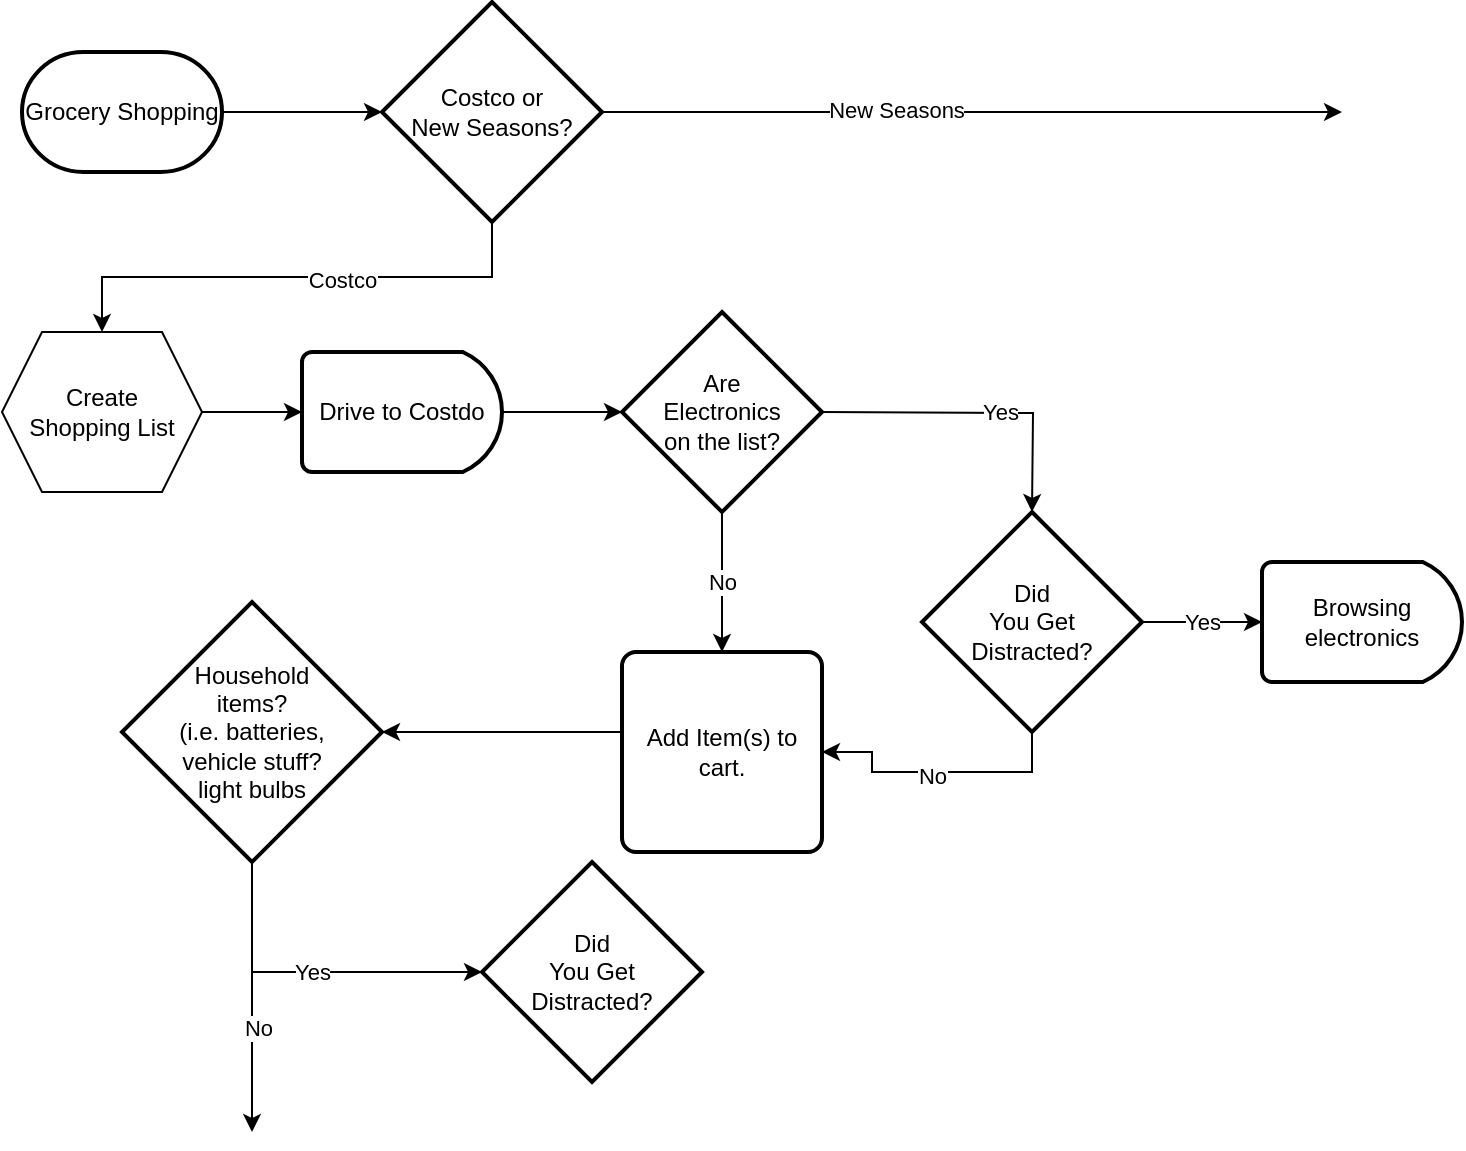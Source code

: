 <mxfile version="21.1.5" type="github">
  <diagram name="Page-1" id="edf60f1a-56cd-e834-aa8a-f176f3a09ee4">
    <mxGraphModel dx="1050" dy="1333" grid="1" gridSize="10" guides="1" tooltips="1" connect="1" arrows="1" fold="1" page="1" pageScale="1" pageWidth="1100" pageHeight="850" background="none" math="0" shadow="0">
      <root>
        <mxCell id="0" />
        <mxCell id="1" parent="0" />
        <mxCell id="60e70716793133e9-35" value="No" style="edgeStyle=orthogonalEdgeStyle;rounded=0;html=1;labelBackgroundColor=none;startSize=5;endArrow=classicThin;endFill=1;endSize=5;jettySize=auto;orthogonalLoop=1;strokeWidth=1;fontFamily=Verdana;fontSize=8" parent="1" source="60e70716793133e9-7" edge="1">
          <mxGeometry x="-1" y="-10" relative="1" as="geometry">
            <mxPoint x="440" y="320" as="targetPoint" />
            <Array as="points" />
            <mxPoint as="offset" />
          </mxGeometry>
        </mxCell>
        <mxCell id="yNIfGoefYe46fEr91YX2-5" style="edgeStyle=orthogonalEdgeStyle;rounded=0;orthogonalLoop=1;jettySize=auto;html=1;exitX=1;exitY=0.5;exitDx=0;exitDy=0;exitPerimeter=0;" edge="1" parent="1" source="yNIfGoefYe46fEr91YX2-1">
          <mxGeometry relative="1" as="geometry">
            <mxPoint x="200" y="50" as="targetPoint" />
          </mxGeometry>
        </mxCell>
        <mxCell id="yNIfGoefYe46fEr91YX2-1" value="Grocery Shopping" style="strokeWidth=2;html=1;shape=mxgraph.flowchart.terminator;whiteSpace=wrap;" vertex="1" parent="1">
          <mxGeometry x="20" y="20" width="100" height="60" as="geometry" />
        </mxCell>
        <mxCell id="yNIfGoefYe46fEr91YX2-7" style="edgeStyle=orthogonalEdgeStyle;rounded=0;orthogonalLoop=1;jettySize=auto;html=1;exitX=1;exitY=0.5;exitDx=0;exitDy=0;" edge="1" parent="1">
          <mxGeometry relative="1" as="geometry">
            <mxPoint x="680" y="50" as="targetPoint" />
            <mxPoint x="300" y="50" as="sourcePoint" />
            <Array as="points">
              <mxPoint x="680" y="50" />
            </Array>
          </mxGeometry>
        </mxCell>
        <mxCell id="yNIfGoefYe46fEr91YX2-9" value="New Seasons" style="edgeLabel;html=1;align=center;verticalAlign=middle;resizable=0;points=[];" vertex="1" connectable="0" parent="yNIfGoefYe46fEr91YX2-7">
          <mxGeometry x="-0.174" y="1" relative="1" as="geometry">
            <mxPoint as="offset" />
          </mxGeometry>
        </mxCell>
        <mxCell id="yNIfGoefYe46fEr91YX2-12" style="edgeStyle=orthogonalEdgeStyle;rounded=0;orthogonalLoop=1;jettySize=auto;html=1;exitX=1;exitY=0.5;exitDx=0;exitDy=0;" edge="1" parent="1" source="yNIfGoefYe46fEr91YX2-11" target="yNIfGoefYe46fEr91YX2-13">
          <mxGeometry relative="1" as="geometry">
            <mxPoint x="160" y="200" as="targetPoint" />
          </mxGeometry>
        </mxCell>
        <mxCell id="yNIfGoefYe46fEr91YX2-11" value="Create &lt;br&gt;Shopping List" style="shape=hexagon;perimeter=hexagonPerimeter2;whiteSpace=wrap;html=1;fixedSize=1;" vertex="1" parent="1">
          <mxGeometry x="10" y="160" width="100" height="80" as="geometry" />
        </mxCell>
        <mxCell id="yNIfGoefYe46fEr91YX2-14" style="edgeStyle=orthogonalEdgeStyle;rounded=0;orthogonalLoop=1;jettySize=auto;html=1;exitX=1;exitY=0.5;exitDx=0;exitDy=0;exitPerimeter=0;" edge="1" parent="1" source="yNIfGoefYe46fEr91YX2-13">
          <mxGeometry relative="1" as="geometry">
            <mxPoint x="320" y="200" as="targetPoint" />
          </mxGeometry>
        </mxCell>
        <mxCell id="yNIfGoefYe46fEr91YX2-13" value="Drive to Costdo" style="strokeWidth=2;html=1;shape=mxgraph.flowchart.delay;whiteSpace=wrap;" vertex="1" parent="1">
          <mxGeometry x="160" y="170" width="100" height="60" as="geometry" />
        </mxCell>
        <mxCell id="yNIfGoefYe46fEr91YX2-16" style="edgeStyle=orthogonalEdgeStyle;rounded=0;orthogonalLoop=1;jettySize=auto;html=1;exitX=1;exitY=0.5;exitDx=0;exitDy=0;entryX=0.5;entryY=0;entryDx=0;entryDy=0;" edge="1" parent="1">
          <mxGeometry relative="1" as="geometry">
            <mxPoint x="525" y="250" as="targetPoint" />
            <mxPoint x="420" y="200" as="sourcePoint" />
          </mxGeometry>
        </mxCell>
        <mxCell id="yNIfGoefYe46fEr91YX2-18" value="Yes" style="edgeLabel;html=1;align=center;verticalAlign=middle;resizable=0;points=[];" vertex="1" connectable="0" parent="yNIfGoefYe46fEr91YX2-16">
          <mxGeometry x="0.142" y="1" relative="1" as="geometry">
            <mxPoint as="offset" />
          </mxGeometry>
        </mxCell>
        <mxCell id="yNIfGoefYe46fEr91YX2-28" value="No" style="edgeStyle=orthogonalEdgeStyle;rounded=0;orthogonalLoop=1;jettySize=auto;html=1;exitX=0.5;exitY=1;exitDx=0;exitDy=0;entryX=0.5;entryY=0;entryDx=0;entryDy=0;" edge="1" parent="1" target="yNIfGoefYe46fEr91YX2-27">
          <mxGeometry relative="1" as="geometry">
            <mxPoint x="370" y="250" as="sourcePoint" />
            <Array as="points">
              <mxPoint x="370" y="290" />
              <mxPoint x="370" y="290" />
            </Array>
          </mxGeometry>
        </mxCell>
        <mxCell id="yNIfGoefYe46fEr91YX2-21" style="edgeStyle=orthogonalEdgeStyle;rounded=0;orthogonalLoop=1;jettySize=auto;html=1;exitX=0.5;exitY=0;exitDx=0;exitDy=0;" edge="1" parent="1">
          <mxGeometry relative="1" as="geometry">
            <mxPoint x="525" y="250" as="targetPoint" />
            <mxPoint x="525" y="250" as="sourcePoint" />
          </mxGeometry>
        </mxCell>
        <mxCell id="yNIfGoefYe46fEr91YX2-22" value="Yes" style="edgeStyle=orthogonalEdgeStyle;rounded=0;orthogonalLoop=1;jettySize=auto;html=1;exitX=1;exitY=0.5;exitDx=0;exitDy=0;" edge="1" parent="1">
          <mxGeometry relative="1" as="geometry">
            <mxPoint x="640" y="305" as="targetPoint" />
            <mxPoint x="580" y="305" as="sourcePoint" />
          </mxGeometry>
        </mxCell>
        <mxCell id="yNIfGoefYe46fEr91YX2-24" style="edgeStyle=orthogonalEdgeStyle;rounded=0;orthogonalLoop=1;jettySize=auto;html=1;exitX=0;exitY=0.5;exitDx=0;exitDy=0;" edge="1" parent="1">
          <mxGeometry relative="1" as="geometry">
            <mxPoint x="200" y="360" as="targetPoint" />
            <mxPoint x="320" y="360" as="sourcePoint" />
          </mxGeometry>
        </mxCell>
        <mxCell id="yNIfGoefYe46fEr91YX2-36" value="Yes" style="edgeStyle=orthogonalEdgeStyle;rounded=0;orthogonalLoop=1;jettySize=auto;html=1;exitX=0.5;exitY=1;exitDx=0;exitDy=0;exitPerimeter=0;" edge="1" parent="1" source="yNIfGoefYe46fEr91YX2-26">
          <mxGeometry relative="1" as="geometry">
            <mxPoint x="250" y="480" as="targetPoint" />
            <Array as="points">
              <mxPoint x="135" y="480" />
            </Array>
          </mxGeometry>
        </mxCell>
        <mxCell id="yNIfGoefYe46fEr91YX2-37" style="edgeStyle=orthogonalEdgeStyle;rounded=0;orthogonalLoop=1;jettySize=auto;html=1;exitX=0.5;exitY=1;exitDx=0;exitDy=0;exitPerimeter=0;" edge="1" parent="1" source="yNIfGoefYe46fEr91YX2-26">
          <mxGeometry relative="1" as="geometry">
            <mxPoint x="135" y="560" as="targetPoint" />
          </mxGeometry>
        </mxCell>
        <mxCell id="yNIfGoefYe46fEr91YX2-38" value="No" style="edgeLabel;html=1;align=center;verticalAlign=middle;resizable=0;points=[];" vertex="1" connectable="0" parent="yNIfGoefYe46fEr91YX2-37">
          <mxGeometry x="0.23" y="2" relative="1" as="geometry">
            <mxPoint as="offset" />
          </mxGeometry>
        </mxCell>
        <mxCell id="yNIfGoefYe46fEr91YX2-26" value="Household&lt;br&gt;items?&lt;br&gt;(i.e. batteries,&lt;br&gt;vehicle stuff?&lt;br&gt;light bulbs" style="strokeWidth=2;html=1;shape=mxgraph.flowchart.decision;whiteSpace=wrap;" vertex="1" parent="1">
          <mxGeometry x="70" y="295" width="130" height="130" as="geometry" />
        </mxCell>
        <mxCell id="yNIfGoefYe46fEr91YX2-27" value="Add Item(s) to cart." style="rounded=1;whiteSpace=wrap;html=1;absoluteArcSize=1;arcSize=14;strokeWidth=2;" vertex="1" parent="1">
          <mxGeometry x="320" y="320" width="100" height="100" as="geometry" />
        </mxCell>
        <mxCell id="yNIfGoefYe46fEr91YX2-29" value="Are&lt;br style=&quot;border-color: var(--border-color);&quot;&gt;Electronics&lt;br style=&quot;border-color: var(--border-color);&quot;&gt;on the list?" style="strokeWidth=2;html=1;shape=mxgraph.flowchart.decision;whiteSpace=wrap;" vertex="1" parent="1">
          <mxGeometry x="320" y="150" width="100" height="100" as="geometry" />
        </mxCell>
        <mxCell id="yNIfGoefYe46fEr91YX2-42" style="edgeStyle=orthogonalEdgeStyle;rounded=0;orthogonalLoop=1;jettySize=auto;html=1;exitX=0.5;exitY=1;exitDx=0;exitDy=0;exitPerimeter=0;entryX=1;entryY=0.5;entryDx=0;entryDy=0;" edge="1" parent="1" source="yNIfGoefYe46fEr91YX2-30" target="yNIfGoefYe46fEr91YX2-27">
          <mxGeometry relative="1" as="geometry" />
        </mxCell>
        <mxCell id="yNIfGoefYe46fEr91YX2-43" value="No" style="edgeLabel;html=1;align=center;verticalAlign=middle;resizable=0;points=[];" vertex="1" connectable="0" parent="yNIfGoefYe46fEr91YX2-42">
          <mxGeometry x="0.04" y="2" relative="1" as="geometry">
            <mxPoint as="offset" />
          </mxGeometry>
        </mxCell>
        <mxCell id="yNIfGoefYe46fEr91YX2-30" value="Did&lt;br style=&quot;border-color: var(--border-color);&quot;&gt;You Get&lt;br style=&quot;border-color: var(--border-color);&quot;&gt;Distracted?" style="strokeWidth=2;html=1;shape=mxgraph.flowchart.decision;whiteSpace=wrap;" vertex="1" parent="1">
          <mxGeometry x="470" y="250" width="110" height="110" as="geometry" />
        </mxCell>
        <mxCell id="yNIfGoefYe46fEr91YX2-34" style="edgeStyle=orthogonalEdgeStyle;rounded=0;orthogonalLoop=1;jettySize=auto;html=1;exitX=0.5;exitY=1;exitDx=0;exitDy=0;exitPerimeter=0;entryX=0.5;entryY=0;entryDx=0;entryDy=0;" edge="1" parent="1" source="yNIfGoefYe46fEr91YX2-33" target="yNIfGoefYe46fEr91YX2-11">
          <mxGeometry relative="1" as="geometry" />
        </mxCell>
        <mxCell id="yNIfGoefYe46fEr91YX2-35" value="Costco" style="edgeLabel;html=1;align=center;verticalAlign=middle;resizable=0;points=[];" vertex="1" connectable="0" parent="yNIfGoefYe46fEr91YX2-34">
          <mxGeometry x="-0.178" y="1" relative="1" as="geometry">
            <mxPoint as="offset" />
          </mxGeometry>
        </mxCell>
        <mxCell id="yNIfGoefYe46fEr91YX2-33" value="Costco or &lt;br&gt;New Seasons?" style="strokeWidth=2;html=1;shape=mxgraph.flowchart.decision;whiteSpace=wrap;" vertex="1" parent="1">
          <mxGeometry x="200" y="-5" width="110" height="110" as="geometry" />
        </mxCell>
        <mxCell id="yNIfGoefYe46fEr91YX2-39" value="Did&lt;br style=&quot;border-color: var(--border-color);&quot;&gt;You Get&lt;br style=&quot;border-color: var(--border-color);&quot;&gt;Distracted?" style="strokeWidth=2;html=1;shape=mxgraph.flowchart.decision;whiteSpace=wrap;" vertex="1" parent="1">
          <mxGeometry x="250" y="425" width="110" height="110" as="geometry" />
        </mxCell>
        <mxCell id="yNIfGoefYe46fEr91YX2-40" value="Browsing&lt;br&gt;electronics" style="strokeWidth=2;html=1;shape=mxgraph.flowchart.delay;whiteSpace=wrap;" vertex="1" parent="1">
          <mxGeometry x="640" y="275" width="100" height="60" as="geometry" />
        </mxCell>
      </root>
    </mxGraphModel>
  </diagram>
</mxfile>
